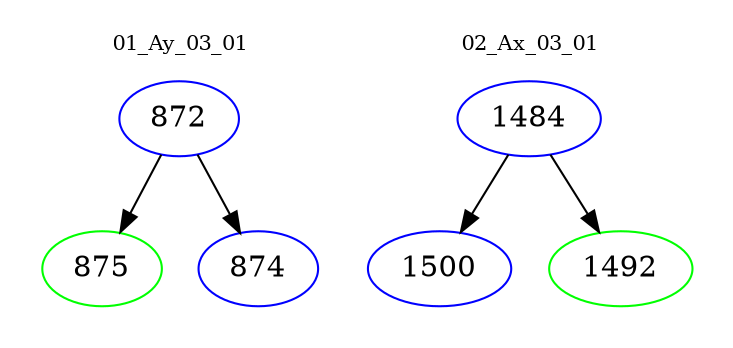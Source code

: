 digraph{
subgraph cluster_0 {
color = white
label = "01_Ay_03_01";
fontsize=10;
T0_872 [label="872", color="blue"]
T0_872 -> T0_875 [color="black"]
T0_875 [label="875", color="green"]
T0_872 -> T0_874 [color="black"]
T0_874 [label="874", color="blue"]
}
subgraph cluster_1 {
color = white
label = "02_Ax_03_01";
fontsize=10;
T1_1484 [label="1484", color="blue"]
T1_1484 -> T1_1500 [color="black"]
T1_1500 [label="1500", color="blue"]
T1_1484 -> T1_1492 [color="black"]
T1_1492 [label="1492", color="green"]
}
}
